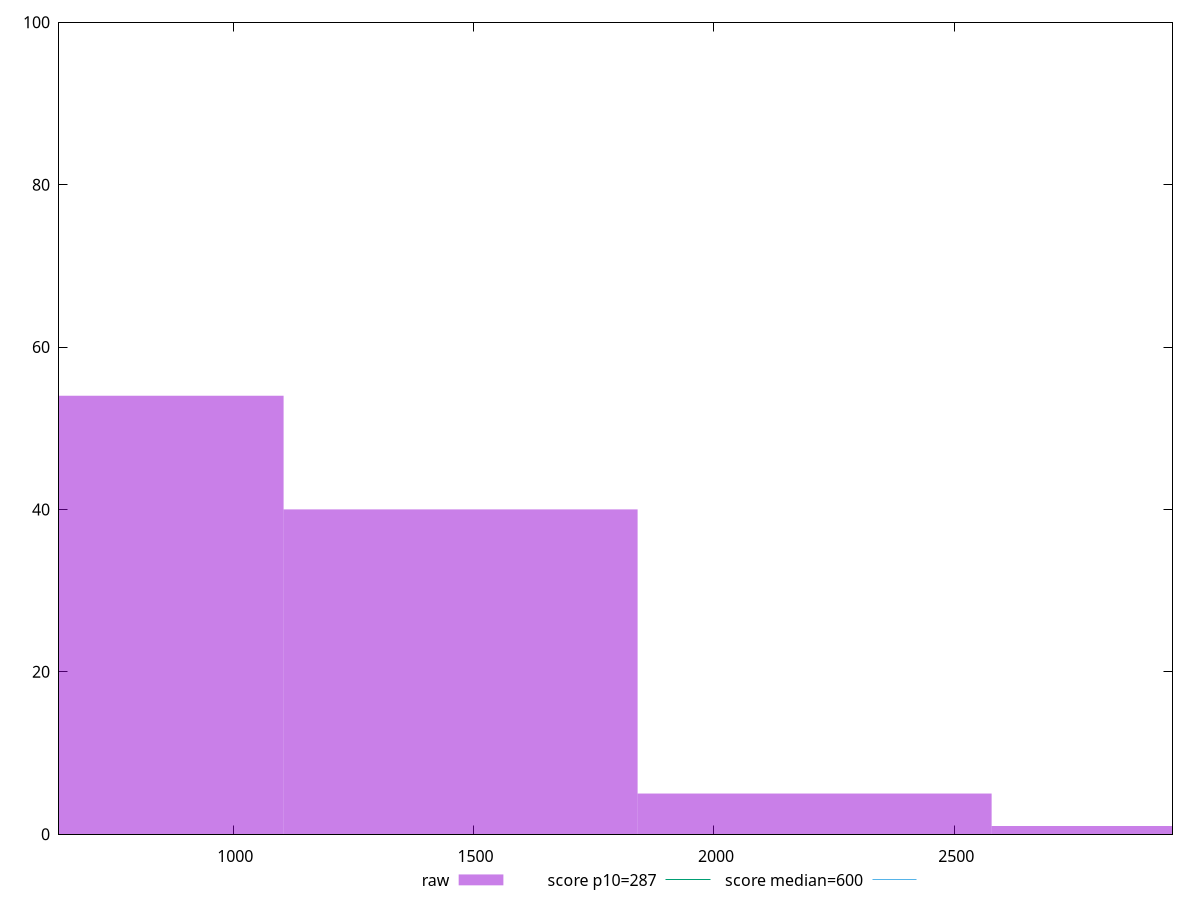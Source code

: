 reset

$raw <<EOF
1472.9755512087754 40
2209.463326813163 5
2945.951102417551 1
736.4877756043877 54
EOF

set key outside below
set boxwidth 736.4877756043877
set xrange [637.5:2953.999999999999]
set yrange [0:100]
set trange [0:100]
set style fill transparent solid 0.5 noborder

set parametric
set terminal svg size 640, 490 enhanced background rgb 'white'
set output "reports/report_00028_2021-02-24T12-49-42.674Z/total-blocking-time/samples/astro/raw/histogram.svg"

plot $raw title "raw" with boxes, \
     287,t title "score p10=287", \
     600,t title "score median=600"

reset
